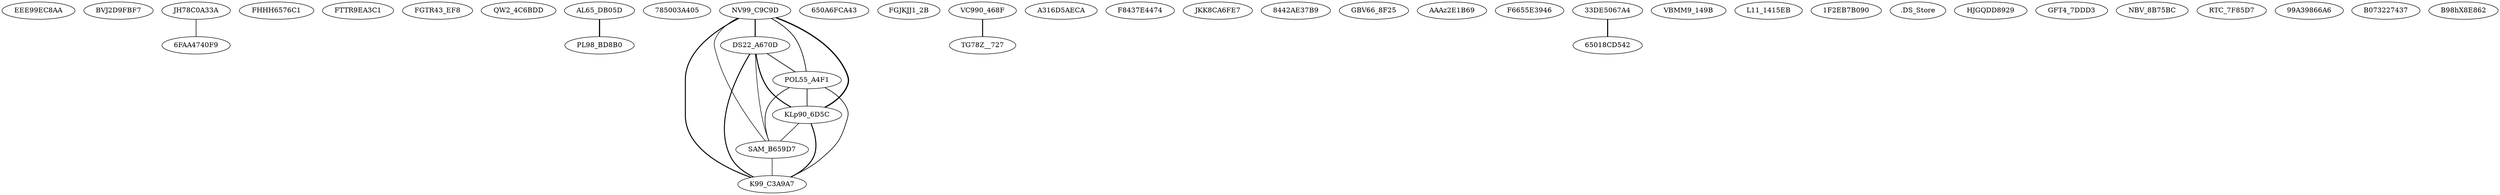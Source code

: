 strict graph  {
"./MALWR/EEE99EC8AA67B05407C01094184C33D2B5A44" [label=EEE99EC8AA];
"./MALWR/BVJ2D9FBF759F527AF373E34673DC3ACA462" [label=BVJ2D9FBF7];
"./MALWR/JH78C0A33A1B472A8C16123FD696A5CE5EBB" [label=JH78C0A33A];
"./MALWR/FHHH6576C196385407B0F7F4B1B537D88983" [label=FHHH6576C1];
"./MALWR/FTTR9EA3C16194CE354C244C1B74C46CD92E" [label=FTTR9EA3C1];
"./MALWR/FGTR43_EF8E0FB20E7228C7492CCDC59D87C690" [label=FGTR43_EF8];
"./MALWR/QW2_4C6BDDCCA2695D6202DF38708E14FC7E" [label=QW2_4C6BDD];
"./MALWR/AL65_DB05DF0498B59B42A8E493CF3C10C578" [label=AL65_DB05D];
"./MALWR/785003A405BC7A4EBCBB21DDB757BF3F" [label="785003A405"];
"./MALWR/NV99_C9C9DBF388A8D81D8CFB4D3FC05F8E4" [label=NV99_C9C9D];
"./MALWR/DS22_A670D13D4D014169C4080328B8FEB86" [label=DS22_A670D];
"./MALWR/POL55_A4F1ECC4D25B33395196B5D51A06790" [label=POL55_A4F1];
"./MALWR/650A6FCA433EE243391E4B4C11F09438" [label="650A6FCA43"];
"./MALWR/KLp90_6D5C8FC4B14559F73B6136D85B94198" [label=KLp90_6D5C];
"./MALWR/6FAA4740F99408D4D2DDDD0B09BBDEFD" [label="6FAA4740F9"];
"./MALWR/FGJKJJ1_2BA0D0083976A5C1E3315413CDCFFCD2" [label=FGJKJJ1_2B];
"./MALWR/VC990_468FF2C12CFFC7E5B2FE0EE6BB3B239E" [label=VC990_468F];
"./MALWR/SAM_B659D71AE168E774FAAF38DB30F4A84" [label=SAM_B659D7];
"./MALWR/A316D5AECA269CA865077E7FFF356E7D" [label=A316D5AECA];
"./MALWR/F8437E44748D2C3FCF84019766F4E6DC" [label=F8437E4474];
"./MALWR/JKK8CA6FE7A1315AF5AFEAC2961460A80569" [label=JKK8CA6FE7];
"./MALWR/K99_C3A9A7B026BFE0E55FF219FD6AA7D94" [label=K99_C3A9A7];
"./MALWR/8442AE37B91F279A9F06DE4C60B286A3" [label="8442AE37B9"];
"./MALWR/GBV66_8F259BB36E00D124963CFA9B86F502E" [label=GBV66_8F25];
"./MALWR/AAAz2E1B6940985A23E5639450F8391820655" [label=AAAz2E1B69];
"./MALWR/PL98_BD8B082B7711BC980252F988BB0CA936" [label=PL98_BD8B0];
"./MALWR/TG78Z__727A6800991EEAD454E53E8AF164A99C" [label=TG78Z__727];
"./MALWR/F6655E39465C2FF5B016980D918EA028" [label=F6655E3946];
"./MALWR/33DE5067A433A6EC5C328067DC18EC37" [label="33DE5067A4"];
"./MALWR/VBMM9_149B7BD7218AAB4E257D28469FDDB0D" [label=VBMM9_149B];
"./MALWR/L11_1415EB8519D13328091CC5C76A624E3D" [label=L11_1415EB];
"./MALWR/1F2EB7B090018D975E6D9B40868C94CA" [label="1F2EB7B090"];
"./MALWR/.DS_Store" [label=".DS_Store"];
"./MALWR/HJGQDD892986B2249B5214639ECC8AC0223" [label=HJGQDD8929];
"./MALWR/GFT4_7DDD3D72EAD03C7518F5D47650C8572" [label=GFT4_7DDD3];
"./MALWR/NBV_8B75BCBFF174C25A0161F30758509A44" [label=NBV_8B75BC];
"./MALWR/RTC_7F85D7F628CE62D1D8F7B39D8940472" [label=RTC_7F85D7];
"./MALWR/65018CD542145A3792BA09985734C12A" [label="65018CD542"];
"./MALWR/99A39866A657A10949FCB6D634BB30D5" [label="99A39866A6"];
"./MALWR/B07322743778B5868475DBE66EEDAC4F" [label=B073227437];
"./MALWR/B98hX8E8622C393D7E832D39E620EAD5D3B49" [label=B98hX8E862];
"./MALWR/JH78C0A33A1B472A8C16123FD696A5CE5EBB" -- "./MALWR/6FAA4740F99408D4D2DDDD0B09BBDEFD"  [penwidth="1.1718750000000002"];
"./MALWR/AL65_DB05DF0498B59B42A8E493CF3C10C578" -- "./MALWR/PL98_BD8B082B7711BC980252F988BB0CA936"  [penwidth="2.295011957635804"];
"./MALWR/NV99_C9C9DBF388A8D81D8CFB4D3FC05F8E4" -- "./MALWR/DS22_A670D13D4D014169C4080328B8FEB86"  [penwidth="2.043568464730291"];
"./MALWR/NV99_C9C9DBF388A8D81D8CFB4D3FC05F8E4" -- "./MALWR/POL55_A4F1ECC4D25B33395196B5D51A06790"  [penwidth="1.3755020080321292"];
"./MALWR/NV99_C9C9DBF388A8D81D8CFB4D3FC05F8E4" -- "./MALWR/KLp90_6D5C8FC4B14559F73B6136D85B94198"  [penwidth="2.5"];
"./MALWR/NV99_C9C9DBF388A8D81D8CFB4D3FC05F8E4" -- "./MALWR/SAM_B659D71AE168E774FAAF38DB30F4A84"  [penwidth="1.0882352941176467"];
"./MALWR/NV99_C9C9DBF388A8D81D8CFB4D3FC05F8E4" -- "./MALWR/K99_C3A9A7B026BFE0E55FF219FD6AA7D94"  [penwidth="1.9628099173553717"];
"./MALWR/DS22_A670D13D4D014169C4080328B8FEB86" -- "./MALWR/POL55_A4F1ECC4D25B33395196B5D51A06790"  [penwidth="1.3400000000000003"];
"./MALWR/DS22_A670D13D4D014169C4080328B8FEB86" -- "./MALWR/KLp90_6D5C8FC4B14559F73B6136D85B94198"  [penwidth="2.043568464730291"];
"./MALWR/DS22_A670D13D4D014169C4080328B8FEB86" -- "./MALWR/SAM_B659D71AE168E774FAAF38DB30F4A84"  [penwidth="1.0546875000000002"];
"./MALWR/DS22_A670D13D4D014169C4080328B8FEB86" -- "./MALWR/K99_C3A9A7B026BFE0E55FF219FD6AA7D94"  [penwidth="1.9238683127572023"];
"./MALWR/POL55_A4F1ECC4D25B33395196B5D51A06790" -- "./MALWR/KLp90_6D5C8FC4B14559F73B6136D85B94198"  [penwidth="1.3755020080321292"];
"./MALWR/POL55_A4F1ECC4D25B33395196B5D51A06790" -- "./MALWR/SAM_B659D71AE168E774FAAF38DB30F4A84"  [penwidth="1.3095238095238095"];
"./MALWR/POL55_A4F1ECC4D25B33395196B5D51A06790" -- "./MALWR/K99_C3A9A7B026BFE0E55FF219FD6AA7D94"  [penwidth="1.264940239043825"];
"./MALWR/KLp90_6D5C8FC4B14559F73B6136D85B94198" -- "./MALWR/SAM_B659D71AE168E774FAAF38DB30F4A84"  [penwidth="1.0882352941176467"];
"./MALWR/KLp90_6D5C8FC4B14559F73B6136D85B94198" -- "./MALWR/K99_C3A9A7B026BFE0E55FF219FD6AA7D94"  [penwidth="1.9628099173553717"];
"./MALWR/VC990_468FF2C12CFFC7E5B2FE0EE6BB3B239E" -- "./MALWR/TG78Z__727A6800991EEAD454E53E8AF164A99C"  [penwidth="1.9818481848184824"];
"./MALWR/SAM_B659D71AE168E774FAAF38DB30F4A84" -- "./MALWR/K99_C3A9A7B026BFE0E55FF219FD6AA7D94"  [penwidth="1.0546875000000002"];
"./MALWR/33DE5067A433A6EC5C328067DC18EC37" -- "./MALWR/65018CD542145A3792BA09985734C12A"  [penwidth="2.1428571428571432"];
}

